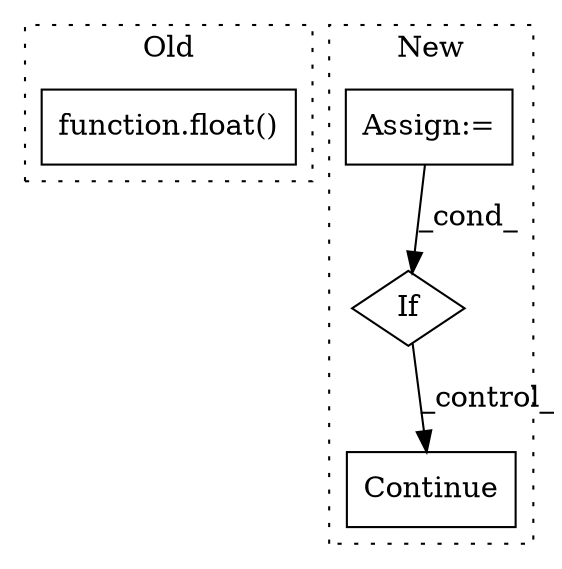 digraph G {
subgraph cluster0 {
1 [label="function.float()" a="75" s="4378,4389" l="6,1" shape="box"];
label = "Old";
style="dotted";
}
subgraph cluster1 {
2 [label="Continue" a="43" s="4971" l="8" shape="box"];
3 [label="Assign:=" a="68" s="4544" l="3" shape="box"];
4 [label="If" a="96" s="4906" l="3" shape="diamond"];
label = "New";
style="dotted";
}
3 -> 4 [label="_cond_"];
4 -> 2 [label="_control_"];
}